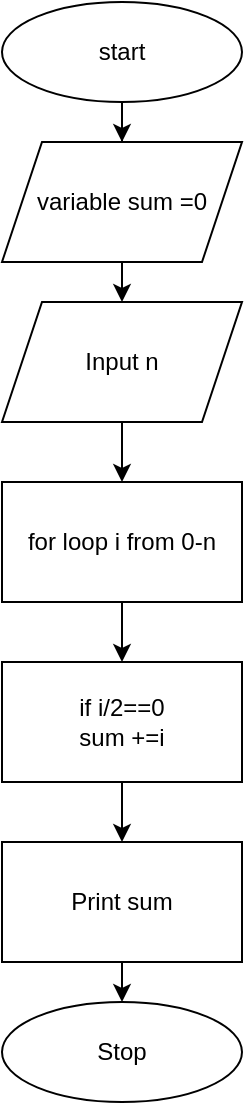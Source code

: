 <mxfile version="20.8.16" type="github">
  <diagram name="Page-1" id="TU4BH2JNrsWGjBK4cNtg">
    <mxGraphModel dx="1434" dy="774" grid="1" gridSize="10" guides="1" tooltips="1" connect="1" arrows="1" fold="1" page="1" pageScale="1" pageWidth="850" pageHeight="1100" math="0" shadow="0">
      <root>
        <mxCell id="0" />
        <mxCell id="1" parent="0" />
        <mxCell id="niV-7wRhD8lakKL9BLXB-7" style="edgeStyle=orthogonalEdgeStyle;rounded=0;orthogonalLoop=1;jettySize=auto;html=1;entryX=0.5;entryY=0;entryDx=0;entryDy=0;" edge="1" parent="1" source="niV-7wRhD8lakKL9BLXB-1" target="niV-7wRhD8lakKL9BLXB-6">
          <mxGeometry relative="1" as="geometry" />
        </mxCell>
        <mxCell id="niV-7wRhD8lakKL9BLXB-1" value="start" style="ellipse;whiteSpace=wrap;html=1;" vertex="1" parent="1">
          <mxGeometry x="320" y="10" width="120" height="50" as="geometry" />
        </mxCell>
        <mxCell id="niV-7wRhD8lakKL9BLXB-8" style="edgeStyle=orthogonalEdgeStyle;rounded=0;orthogonalLoop=1;jettySize=auto;html=1;" edge="1" parent="1" source="niV-7wRhD8lakKL9BLXB-6">
          <mxGeometry relative="1" as="geometry">
            <mxPoint x="380" y="160" as="targetPoint" />
          </mxGeometry>
        </mxCell>
        <mxCell id="niV-7wRhD8lakKL9BLXB-6" value="variable sum =0" style="shape=parallelogram;perimeter=parallelogramPerimeter;whiteSpace=wrap;html=1;fixedSize=1;" vertex="1" parent="1">
          <mxGeometry x="320" y="80" width="120" height="60" as="geometry" />
        </mxCell>
        <mxCell id="niV-7wRhD8lakKL9BLXB-10" style="edgeStyle=orthogonalEdgeStyle;rounded=0;orthogonalLoop=1;jettySize=auto;html=1;" edge="1" parent="1" source="niV-7wRhD8lakKL9BLXB-9">
          <mxGeometry relative="1" as="geometry">
            <mxPoint x="380" y="250" as="targetPoint" />
          </mxGeometry>
        </mxCell>
        <mxCell id="niV-7wRhD8lakKL9BLXB-9" value="&lt;div&gt;Input n&lt;/div&gt;" style="shape=parallelogram;perimeter=parallelogramPerimeter;whiteSpace=wrap;html=1;fixedSize=1;" vertex="1" parent="1">
          <mxGeometry x="320" y="160" width="120" height="60" as="geometry" />
        </mxCell>
        <mxCell id="niV-7wRhD8lakKL9BLXB-13" style="edgeStyle=orthogonalEdgeStyle;rounded=0;orthogonalLoop=1;jettySize=auto;html=1;entryX=0.5;entryY=0;entryDx=0;entryDy=0;" edge="1" parent="1" source="niV-7wRhD8lakKL9BLXB-11" target="niV-7wRhD8lakKL9BLXB-12">
          <mxGeometry relative="1" as="geometry" />
        </mxCell>
        <mxCell id="niV-7wRhD8lakKL9BLXB-11" value="for loop i from 0-n" style="rounded=0;whiteSpace=wrap;html=1;" vertex="1" parent="1">
          <mxGeometry x="320" y="250" width="120" height="60" as="geometry" />
        </mxCell>
        <mxCell id="niV-7wRhD8lakKL9BLXB-14" style="edgeStyle=orthogonalEdgeStyle;rounded=0;orthogonalLoop=1;jettySize=auto;html=1;" edge="1" parent="1" source="niV-7wRhD8lakKL9BLXB-12">
          <mxGeometry relative="1" as="geometry">
            <mxPoint x="380" y="430" as="targetPoint" />
          </mxGeometry>
        </mxCell>
        <mxCell id="niV-7wRhD8lakKL9BLXB-12" value="&lt;div&gt;if i/2==0&lt;/div&gt;&lt;div&gt;sum +=i&lt;br&gt;&lt;/div&gt;" style="rounded=0;whiteSpace=wrap;html=1;" vertex="1" parent="1">
          <mxGeometry x="320" y="340" width="120" height="60" as="geometry" />
        </mxCell>
        <mxCell id="niV-7wRhD8lakKL9BLXB-16" style="edgeStyle=orthogonalEdgeStyle;rounded=0;orthogonalLoop=1;jettySize=auto;html=1;" edge="1" parent="1" source="niV-7wRhD8lakKL9BLXB-15">
          <mxGeometry relative="1" as="geometry">
            <mxPoint x="380" y="510" as="targetPoint" />
          </mxGeometry>
        </mxCell>
        <mxCell id="niV-7wRhD8lakKL9BLXB-15" value="Print sum" style="rounded=0;whiteSpace=wrap;html=1;" vertex="1" parent="1">
          <mxGeometry x="320" y="430" width="120" height="60" as="geometry" />
        </mxCell>
        <mxCell id="niV-7wRhD8lakKL9BLXB-17" value="Stop" style="ellipse;whiteSpace=wrap;html=1;" vertex="1" parent="1">
          <mxGeometry x="320" y="510" width="120" height="50" as="geometry" />
        </mxCell>
      </root>
    </mxGraphModel>
  </diagram>
</mxfile>
